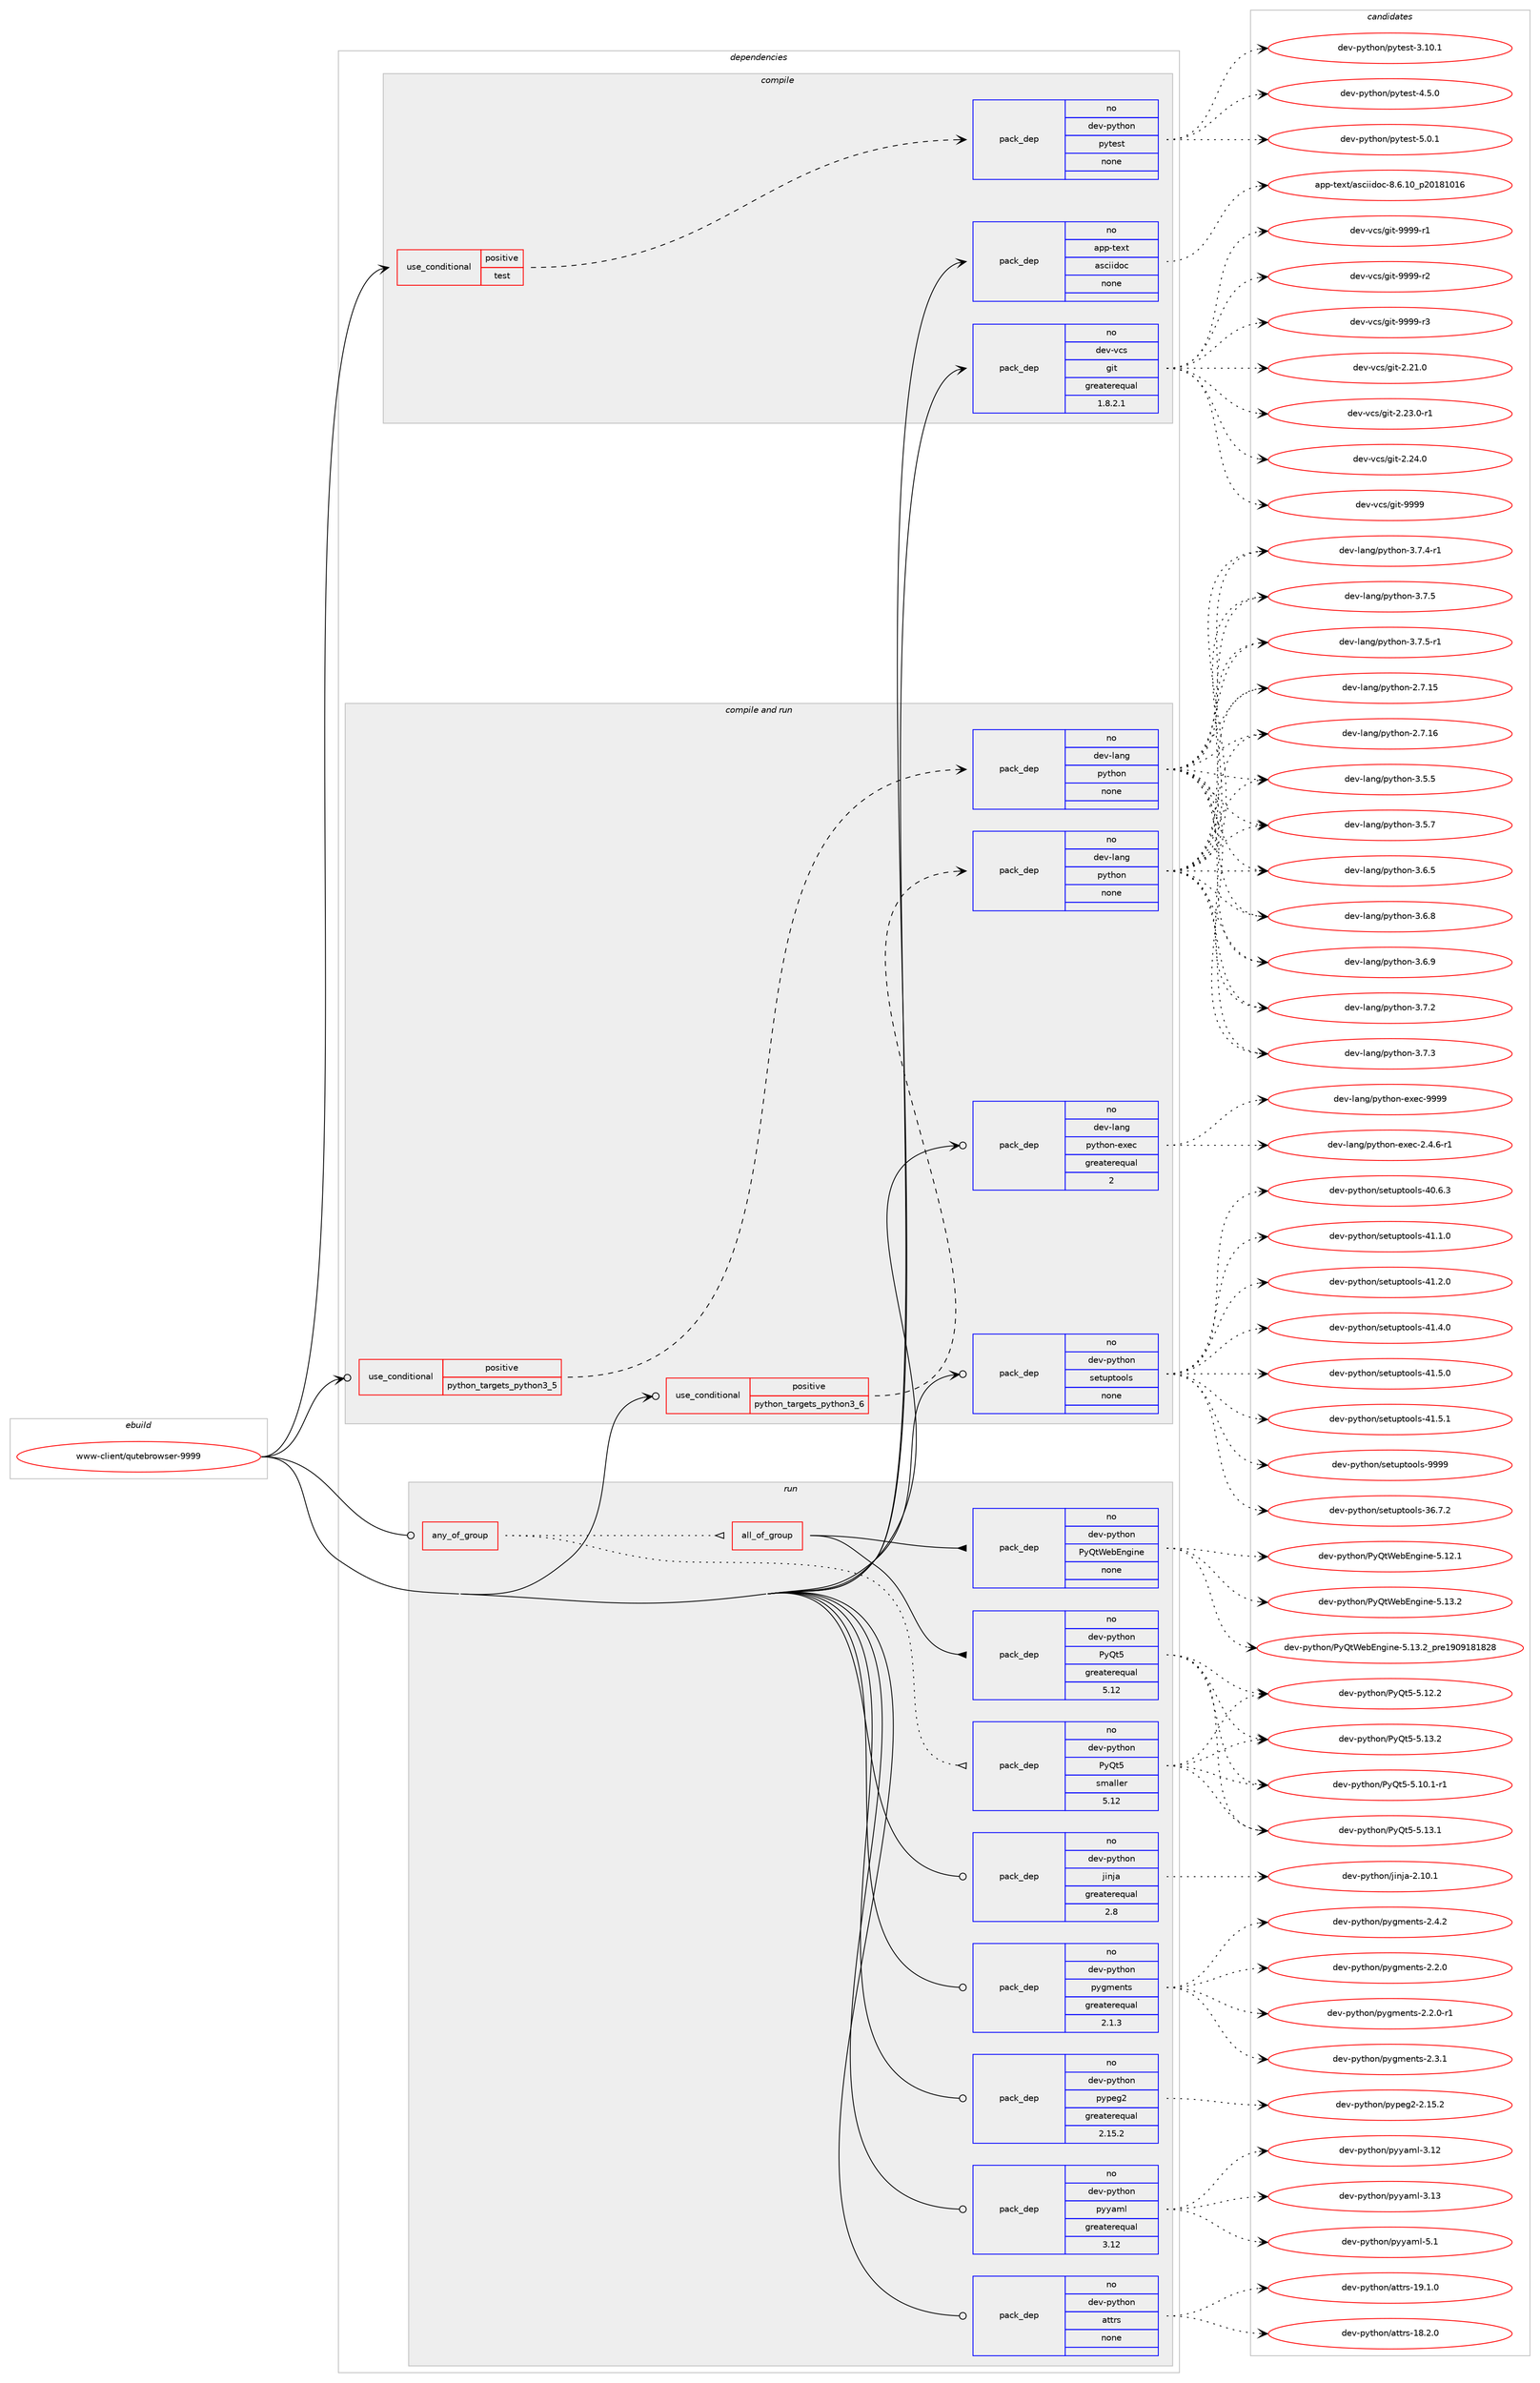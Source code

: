 digraph prolog {

# *************
# Graph options
# *************

newrank=true;
concentrate=true;
compound=true;
graph [rankdir=LR,fontname=Helvetica,fontsize=10,ranksep=1.5];#, ranksep=2.5, nodesep=0.2];
edge  [arrowhead=vee];
node  [fontname=Helvetica,fontsize=10];

# **********
# The ebuild
# **********

subgraph cluster_leftcol {
color=gray;
rank=same;
label=<<i>ebuild</i>>;
id [label="www-client/qutebrowser-9999", color=red, width=4, href="../www-client/qutebrowser-9999.svg"];
}

# ****************
# The dependencies
# ****************

subgraph cluster_midcol {
color=gray;
label=<<i>dependencies</i>>;
subgraph cluster_compile {
fillcolor="#eeeeee";
style=filled;
label=<<i>compile</i>>;
subgraph cond217691 {
dependency908437 [label=<<TABLE BORDER="0" CELLBORDER="1" CELLSPACING="0" CELLPADDING="4"><TR><TD ROWSPAN="3" CELLPADDING="10">use_conditional</TD></TR><TR><TD>positive</TD></TR><TR><TD>test</TD></TR></TABLE>>, shape=none, color=red];
subgraph pack674386 {
dependency908438 [label=<<TABLE BORDER="0" CELLBORDER="1" CELLSPACING="0" CELLPADDING="4" WIDTH="220"><TR><TD ROWSPAN="6" CELLPADDING="30">pack_dep</TD></TR><TR><TD WIDTH="110">no</TD></TR><TR><TD>dev-python</TD></TR><TR><TD>pytest</TD></TR><TR><TD>none</TD></TR><TR><TD></TD></TR></TABLE>>, shape=none, color=blue];
}
dependency908437:e -> dependency908438:w [weight=20,style="dashed",arrowhead="vee"];
}
id:e -> dependency908437:w [weight=20,style="solid",arrowhead="vee"];
subgraph pack674387 {
dependency908439 [label=<<TABLE BORDER="0" CELLBORDER="1" CELLSPACING="0" CELLPADDING="4" WIDTH="220"><TR><TD ROWSPAN="6" CELLPADDING="30">pack_dep</TD></TR><TR><TD WIDTH="110">no</TD></TR><TR><TD>app-text</TD></TR><TR><TD>asciidoc</TD></TR><TR><TD>none</TD></TR><TR><TD></TD></TR></TABLE>>, shape=none, color=blue];
}
id:e -> dependency908439:w [weight=20,style="solid",arrowhead="vee"];
subgraph pack674388 {
dependency908440 [label=<<TABLE BORDER="0" CELLBORDER="1" CELLSPACING="0" CELLPADDING="4" WIDTH="220"><TR><TD ROWSPAN="6" CELLPADDING="30">pack_dep</TD></TR><TR><TD WIDTH="110">no</TD></TR><TR><TD>dev-vcs</TD></TR><TR><TD>git</TD></TR><TR><TD>greaterequal</TD></TR><TR><TD>1.8.2.1</TD></TR></TABLE>>, shape=none, color=blue];
}
id:e -> dependency908440:w [weight=20,style="solid",arrowhead="vee"];
}
subgraph cluster_compileandrun {
fillcolor="#eeeeee";
style=filled;
label=<<i>compile and run</i>>;
subgraph cond217692 {
dependency908441 [label=<<TABLE BORDER="0" CELLBORDER="1" CELLSPACING="0" CELLPADDING="4"><TR><TD ROWSPAN="3" CELLPADDING="10">use_conditional</TD></TR><TR><TD>positive</TD></TR><TR><TD>python_targets_python3_5</TD></TR></TABLE>>, shape=none, color=red];
subgraph pack674389 {
dependency908442 [label=<<TABLE BORDER="0" CELLBORDER="1" CELLSPACING="0" CELLPADDING="4" WIDTH="220"><TR><TD ROWSPAN="6" CELLPADDING="30">pack_dep</TD></TR><TR><TD WIDTH="110">no</TD></TR><TR><TD>dev-lang</TD></TR><TR><TD>python</TD></TR><TR><TD>none</TD></TR><TR><TD></TD></TR></TABLE>>, shape=none, color=blue];
}
dependency908441:e -> dependency908442:w [weight=20,style="dashed",arrowhead="vee"];
}
id:e -> dependency908441:w [weight=20,style="solid",arrowhead="odotvee"];
subgraph cond217693 {
dependency908443 [label=<<TABLE BORDER="0" CELLBORDER="1" CELLSPACING="0" CELLPADDING="4"><TR><TD ROWSPAN="3" CELLPADDING="10">use_conditional</TD></TR><TR><TD>positive</TD></TR><TR><TD>python_targets_python3_6</TD></TR></TABLE>>, shape=none, color=red];
subgraph pack674390 {
dependency908444 [label=<<TABLE BORDER="0" CELLBORDER="1" CELLSPACING="0" CELLPADDING="4" WIDTH="220"><TR><TD ROWSPAN="6" CELLPADDING="30">pack_dep</TD></TR><TR><TD WIDTH="110">no</TD></TR><TR><TD>dev-lang</TD></TR><TR><TD>python</TD></TR><TR><TD>none</TD></TR><TR><TD></TD></TR></TABLE>>, shape=none, color=blue];
}
dependency908443:e -> dependency908444:w [weight=20,style="dashed",arrowhead="vee"];
}
id:e -> dependency908443:w [weight=20,style="solid",arrowhead="odotvee"];
subgraph pack674391 {
dependency908445 [label=<<TABLE BORDER="0" CELLBORDER="1" CELLSPACING="0" CELLPADDING="4" WIDTH="220"><TR><TD ROWSPAN="6" CELLPADDING="30">pack_dep</TD></TR><TR><TD WIDTH="110">no</TD></TR><TR><TD>dev-lang</TD></TR><TR><TD>python-exec</TD></TR><TR><TD>greaterequal</TD></TR><TR><TD>2</TD></TR></TABLE>>, shape=none, color=blue];
}
id:e -> dependency908445:w [weight=20,style="solid",arrowhead="odotvee"];
subgraph pack674392 {
dependency908446 [label=<<TABLE BORDER="0" CELLBORDER="1" CELLSPACING="0" CELLPADDING="4" WIDTH="220"><TR><TD ROWSPAN="6" CELLPADDING="30">pack_dep</TD></TR><TR><TD WIDTH="110">no</TD></TR><TR><TD>dev-python</TD></TR><TR><TD>setuptools</TD></TR><TR><TD>none</TD></TR><TR><TD></TD></TR></TABLE>>, shape=none, color=blue];
}
id:e -> dependency908446:w [weight=20,style="solid",arrowhead="odotvee"];
}
subgraph cluster_run {
fillcolor="#eeeeee";
style=filled;
label=<<i>run</i>>;
subgraph any15782 {
dependency908447 [label=<<TABLE BORDER="0" CELLBORDER="1" CELLSPACING="0" CELLPADDING="4"><TR><TD CELLPADDING="10">any_of_group</TD></TR></TABLE>>, shape=none, color=red];subgraph all581 {
dependency908448 [label=<<TABLE BORDER="0" CELLBORDER="1" CELLSPACING="0" CELLPADDING="4"><TR><TD CELLPADDING="10">all_of_group</TD></TR></TABLE>>, shape=none, color=red];subgraph pack674393 {
dependency908449 [label=<<TABLE BORDER="0" CELLBORDER="1" CELLSPACING="0" CELLPADDING="4" WIDTH="220"><TR><TD ROWSPAN="6" CELLPADDING="30">pack_dep</TD></TR><TR><TD WIDTH="110">no</TD></TR><TR><TD>dev-python</TD></TR><TR><TD>PyQt5</TD></TR><TR><TD>greaterequal</TD></TR><TR><TD>5.12</TD></TR></TABLE>>, shape=none, color=blue];
}
dependency908448:e -> dependency908449:w [weight=20,style="solid",arrowhead="inv"];
subgraph pack674394 {
dependency908450 [label=<<TABLE BORDER="0" CELLBORDER="1" CELLSPACING="0" CELLPADDING="4" WIDTH="220"><TR><TD ROWSPAN="6" CELLPADDING="30">pack_dep</TD></TR><TR><TD WIDTH="110">no</TD></TR><TR><TD>dev-python</TD></TR><TR><TD>PyQtWebEngine</TD></TR><TR><TD>none</TD></TR><TR><TD></TD></TR></TABLE>>, shape=none, color=blue];
}
dependency908448:e -> dependency908450:w [weight=20,style="solid",arrowhead="inv"];
}
dependency908447:e -> dependency908448:w [weight=20,style="dotted",arrowhead="oinv"];
subgraph pack674395 {
dependency908451 [label=<<TABLE BORDER="0" CELLBORDER="1" CELLSPACING="0" CELLPADDING="4" WIDTH="220"><TR><TD ROWSPAN="6" CELLPADDING="30">pack_dep</TD></TR><TR><TD WIDTH="110">no</TD></TR><TR><TD>dev-python</TD></TR><TR><TD>PyQt5</TD></TR><TR><TD>smaller</TD></TR><TR><TD>5.12</TD></TR></TABLE>>, shape=none, color=blue];
}
dependency908447:e -> dependency908451:w [weight=20,style="dotted",arrowhead="oinv"];
}
id:e -> dependency908447:w [weight=20,style="solid",arrowhead="odot"];
subgraph pack674396 {
dependency908452 [label=<<TABLE BORDER="0" CELLBORDER="1" CELLSPACING="0" CELLPADDING="4" WIDTH="220"><TR><TD ROWSPAN="6" CELLPADDING="30">pack_dep</TD></TR><TR><TD WIDTH="110">no</TD></TR><TR><TD>dev-python</TD></TR><TR><TD>attrs</TD></TR><TR><TD>none</TD></TR><TR><TD></TD></TR></TABLE>>, shape=none, color=blue];
}
id:e -> dependency908452:w [weight=20,style="solid",arrowhead="odot"];
subgraph pack674397 {
dependency908453 [label=<<TABLE BORDER="0" CELLBORDER="1" CELLSPACING="0" CELLPADDING="4" WIDTH="220"><TR><TD ROWSPAN="6" CELLPADDING="30">pack_dep</TD></TR><TR><TD WIDTH="110">no</TD></TR><TR><TD>dev-python</TD></TR><TR><TD>jinja</TD></TR><TR><TD>greaterequal</TD></TR><TR><TD>2.8</TD></TR></TABLE>>, shape=none, color=blue];
}
id:e -> dependency908453:w [weight=20,style="solid",arrowhead="odot"];
subgraph pack674398 {
dependency908454 [label=<<TABLE BORDER="0" CELLBORDER="1" CELLSPACING="0" CELLPADDING="4" WIDTH="220"><TR><TD ROWSPAN="6" CELLPADDING="30">pack_dep</TD></TR><TR><TD WIDTH="110">no</TD></TR><TR><TD>dev-python</TD></TR><TR><TD>pygments</TD></TR><TR><TD>greaterequal</TD></TR><TR><TD>2.1.3</TD></TR></TABLE>>, shape=none, color=blue];
}
id:e -> dependency908454:w [weight=20,style="solid",arrowhead="odot"];
subgraph pack674399 {
dependency908455 [label=<<TABLE BORDER="0" CELLBORDER="1" CELLSPACING="0" CELLPADDING="4" WIDTH="220"><TR><TD ROWSPAN="6" CELLPADDING="30">pack_dep</TD></TR><TR><TD WIDTH="110">no</TD></TR><TR><TD>dev-python</TD></TR><TR><TD>pypeg2</TD></TR><TR><TD>greaterequal</TD></TR><TR><TD>2.15.2</TD></TR></TABLE>>, shape=none, color=blue];
}
id:e -> dependency908455:w [weight=20,style="solid",arrowhead="odot"];
subgraph pack674400 {
dependency908456 [label=<<TABLE BORDER="0" CELLBORDER="1" CELLSPACING="0" CELLPADDING="4" WIDTH="220"><TR><TD ROWSPAN="6" CELLPADDING="30">pack_dep</TD></TR><TR><TD WIDTH="110">no</TD></TR><TR><TD>dev-python</TD></TR><TR><TD>pyyaml</TD></TR><TR><TD>greaterequal</TD></TR><TR><TD>3.12</TD></TR></TABLE>>, shape=none, color=blue];
}
id:e -> dependency908456:w [weight=20,style="solid",arrowhead="odot"];
}
}

# **************
# The candidates
# **************

subgraph cluster_choices {
rank=same;
color=gray;
label=<<i>candidates</i>>;

subgraph choice674386 {
color=black;
nodesep=1;
choice100101118451121211161041111104711212111610111511645514649484649 [label="dev-python/pytest-3.10.1", color=red, width=4,href="../dev-python/pytest-3.10.1.svg"];
choice1001011184511212111610411111047112121116101115116455246534648 [label="dev-python/pytest-4.5.0", color=red, width=4,href="../dev-python/pytest-4.5.0.svg"];
choice1001011184511212111610411111047112121116101115116455346484649 [label="dev-python/pytest-5.0.1", color=red, width=4,href="../dev-python/pytest-5.0.1.svg"];
dependency908438:e -> choice100101118451121211161041111104711212111610111511645514649484649:w [style=dotted,weight="100"];
dependency908438:e -> choice1001011184511212111610411111047112121116101115116455246534648:w [style=dotted,weight="100"];
dependency908438:e -> choice1001011184511212111610411111047112121116101115116455346484649:w [style=dotted,weight="100"];
}
subgraph choice674387 {
color=black;
nodesep=1;
choice97112112451161011201164797115991051051001119945564654464948951125048495649484954 [label="app-text/asciidoc-8.6.10_p20181016", color=red, width=4,href="../app-text/asciidoc-8.6.10_p20181016.svg"];
dependency908439:e -> choice97112112451161011201164797115991051051001119945564654464948951125048495649484954:w [style=dotted,weight="100"];
}
subgraph choice674388 {
color=black;
nodesep=1;
choice10010111845118991154710310511645504650494648 [label="dev-vcs/git-2.21.0", color=red, width=4,href="../dev-vcs/git-2.21.0.svg"];
choice100101118451189911547103105116455046505146484511449 [label="dev-vcs/git-2.23.0-r1", color=red, width=4,href="../dev-vcs/git-2.23.0-r1.svg"];
choice10010111845118991154710310511645504650524648 [label="dev-vcs/git-2.24.0", color=red, width=4,href="../dev-vcs/git-2.24.0.svg"];
choice1001011184511899115471031051164557575757 [label="dev-vcs/git-9999", color=red, width=4,href="../dev-vcs/git-9999.svg"];
choice10010111845118991154710310511645575757574511449 [label="dev-vcs/git-9999-r1", color=red, width=4,href="../dev-vcs/git-9999-r1.svg"];
choice10010111845118991154710310511645575757574511450 [label="dev-vcs/git-9999-r2", color=red, width=4,href="../dev-vcs/git-9999-r2.svg"];
choice10010111845118991154710310511645575757574511451 [label="dev-vcs/git-9999-r3", color=red, width=4,href="../dev-vcs/git-9999-r3.svg"];
dependency908440:e -> choice10010111845118991154710310511645504650494648:w [style=dotted,weight="100"];
dependency908440:e -> choice100101118451189911547103105116455046505146484511449:w [style=dotted,weight="100"];
dependency908440:e -> choice10010111845118991154710310511645504650524648:w [style=dotted,weight="100"];
dependency908440:e -> choice1001011184511899115471031051164557575757:w [style=dotted,weight="100"];
dependency908440:e -> choice10010111845118991154710310511645575757574511449:w [style=dotted,weight="100"];
dependency908440:e -> choice10010111845118991154710310511645575757574511450:w [style=dotted,weight="100"];
dependency908440:e -> choice10010111845118991154710310511645575757574511451:w [style=dotted,weight="100"];
}
subgraph choice674389 {
color=black;
nodesep=1;
choice10010111845108971101034711212111610411111045504655464953 [label="dev-lang/python-2.7.15", color=red, width=4,href="../dev-lang/python-2.7.15.svg"];
choice10010111845108971101034711212111610411111045504655464954 [label="dev-lang/python-2.7.16", color=red, width=4,href="../dev-lang/python-2.7.16.svg"];
choice100101118451089711010347112121116104111110455146534653 [label="dev-lang/python-3.5.5", color=red, width=4,href="../dev-lang/python-3.5.5.svg"];
choice100101118451089711010347112121116104111110455146534655 [label="dev-lang/python-3.5.7", color=red, width=4,href="../dev-lang/python-3.5.7.svg"];
choice100101118451089711010347112121116104111110455146544653 [label="dev-lang/python-3.6.5", color=red, width=4,href="../dev-lang/python-3.6.5.svg"];
choice100101118451089711010347112121116104111110455146544656 [label="dev-lang/python-3.6.8", color=red, width=4,href="../dev-lang/python-3.6.8.svg"];
choice100101118451089711010347112121116104111110455146544657 [label="dev-lang/python-3.6.9", color=red, width=4,href="../dev-lang/python-3.6.9.svg"];
choice100101118451089711010347112121116104111110455146554650 [label="dev-lang/python-3.7.2", color=red, width=4,href="../dev-lang/python-3.7.2.svg"];
choice100101118451089711010347112121116104111110455146554651 [label="dev-lang/python-3.7.3", color=red, width=4,href="../dev-lang/python-3.7.3.svg"];
choice1001011184510897110103471121211161041111104551465546524511449 [label="dev-lang/python-3.7.4-r1", color=red, width=4,href="../dev-lang/python-3.7.4-r1.svg"];
choice100101118451089711010347112121116104111110455146554653 [label="dev-lang/python-3.7.5", color=red, width=4,href="../dev-lang/python-3.7.5.svg"];
choice1001011184510897110103471121211161041111104551465546534511449 [label="dev-lang/python-3.7.5-r1", color=red, width=4,href="../dev-lang/python-3.7.5-r1.svg"];
dependency908442:e -> choice10010111845108971101034711212111610411111045504655464953:w [style=dotted,weight="100"];
dependency908442:e -> choice10010111845108971101034711212111610411111045504655464954:w [style=dotted,weight="100"];
dependency908442:e -> choice100101118451089711010347112121116104111110455146534653:w [style=dotted,weight="100"];
dependency908442:e -> choice100101118451089711010347112121116104111110455146534655:w [style=dotted,weight="100"];
dependency908442:e -> choice100101118451089711010347112121116104111110455146544653:w [style=dotted,weight="100"];
dependency908442:e -> choice100101118451089711010347112121116104111110455146544656:w [style=dotted,weight="100"];
dependency908442:e -> choice100101118451089711010347112121116104111110455146544657:w [style=dotted,weight="100"];
dependency908442:e -> choice100101118451089711010347112121116104111110455146554650:w [style=dotted,weight="100"];
dependency908442:e -> choice100101118451089711010347112121116104111110455146554651:w [style=dotted,weight="100"];
dependency908442:e -> choice1001011184510897110103471121211161041111104551465546524511449:w [style=dotted,weight="100"];
dependency908442:e -> choice100101118451089711010347112121116104111110455146554653:w [style=dotted,weight="100"];
dependency908442:e -> choice1001011184510897110103471121211161041111104551465546534511449:w [style=dotted,weight="100"];
}
subgraph choice674390 {
color=black;
nodesep=1;
choice10010111845108971101034711212111610411111045504655464953 [label="dev-lang/python-2.7.15", color=red, width=4,href="../dev-lang/python-2.7.15.svg"];
choice10010111845108971101034711212111610411111045504655464954 [label="dev-lang/python-2.7.16", color=red, width=4,href="../dev-lang/python-2.7.16.svg"];
choice100101118451089711010347112121116104111110455146534653 [label="dev-lang/python-3.5.5", color=red, width=4,href="../dev-lang/python-3.5.5.svg"];
choice100101118451089711010347112121116104111110455146534655 [label="dev-lang/python-3.5.7", color=red, width=4,href="../dev-lang/python-3.5.7.svg"];
choice100101118451089711010347112121116104111110455146544653 [label="dev-lang/python-3.6.5", color=red, width=4,href="../dev-lang/python-3.6.5.svg"];
choice100101118451089711010347112121116104111110455146544656 [label="dev-lang/python-3.6.8", color=red, width=4,href="../dev-lang/python-3.6.8.svg"];
choice100101118451089711010347112121116104111110455146544657 [label="dev-lang/python-3.6.9", color=red, width=4,href="../dev-lang/python-3.6.9.svg"];
choice100101118451089711010347112121116104111110455146554650 [label="dev-lang/python-3.7.2", color=red, width=4,href="../dev-lang/python-3.7.2.svg"];
choice100101118451089711010347112121116104111110455146554651 [label="dev-lang/python-3.7.3", color=red, width=4,href="../dev-lang/python-3.7.3.svg"];
choice1001011184510897110103471121211161041111104551465546524511449 [label="dev-lang/python-3.7.4-r1", color=red, width=4,href="../dev-lang/python-3.7.4-r1.svg"];
choice100101118451089711010347112121116104111110455146554653 [label="dev-lang/python-3.7.5", color=red, width=4,href="../dev-lang/python-3.7.5.svg"];
choice1001011184510897110103471121211161041111104551465546534511449 [label="dev-lang/python-3.7.5-r1", color=red, width=4,href="../dev-lang/python-3.7.5-r1.svg"];
dependency908444:e -> choice10010111845108971101034711212111610411111045504655464953:w [style=dotted,weight="100"];
dependency908444:e -> choice10010111845108971101034711212111610411111045504655464954:w [style=dotted,weight="100"];
dependency908444:e -> choice100101118451089711010347112121116104111110455146534653:w [style=dotted,weight="100"];
dependency908444:e -> choice100101118451089711010347112121116104111110455146534655:w [style=dotted,weight="100"];
dependency908444:e -> choice100101118451089711010347112121116104111110455146544653:w [style=dotted,weight="100"];
dependency908444:e -> choice100101118451089711010347112121116104111110455146544656:w [style=dotted,weight="100"];
dependency908444:e -> choice100101118451089711010347112121116104111110455146544657:w [style=dotted,weight="100"];
dependency908444:e -> choice100101118451089711010347112121116104111110455146554650:w [style=dotted,weight="100"];
dependency908444:e -> choice100101118451089711010347112121116104111110455146554651:w [style=dotted,weight="100"];
dependency908444:e -> choice1001011184510897110103471121211161041111104551465546524511449:w [style=dotted,weight="100"];
dependency908444:e -> choice100101118451089711010347112121116104111110455146554653:w [style=dotted,weight="100"];
dependency908444:e -> choice1001011184510897110103471121211161041111104551465546534511449:w [style=dotted,weight="100"];
}
subgraph choice674391 {
color=black;
nodesep=1;
choice10010111845108971101034711212111610411111045101120101994550465246544511449 [label="dev-lang/python-exec-2.4.6-r1", color=red, width=4,href="../dev-lang/python-exec-2.4.6-r1.svg"];
choice10010111845108971101034711212111610411111045101120101994557575757 [label="dev-lang/python-exec-9999", color=red, width=4,href="../dev-lang/python-exec-9999.svg"];
dependency908445:e -> choice10010111845108971101034711212111610411111045101120101994550465246544511449:w [style=dotted,weight="100"];
dependency908445:e -> choice10010111845108971101034711212111610411111045101120101994557575757:w [style=dotted,weight="100"];
}
subgraph choice674392 {
color=black;
nodesep=1;
choice100101118451121211161041111104711510111611711211611111110811545515446554650 [label="dev-python/setuptools-36.7.2", color=red, width=4,href="../dev-python/setuptools-36.7.2.svg"];
choice100101118451121211161041111104711510111611711211611111110811545524846544651 [label="dev-python/setuptools-40.6.3", color=red, width=4,href="../dev-python/setuptools-40.6.3.svg"];
choice100101118451121211161041111104711510111611711211611111110811545524946494648 [label="dev-python/setuptools-41.1.0", color=red, width=4,href="../dev-python/setuptools-41.1.0.svg"];
choice100101118451121211161041111104711510111611711211611111110811545524946504648 [label="dev-python/setuptools-41.2.0", color=red, width=4,href="../dev-python/setuptools-41.2.0.svg"];
choice100101118451121211161041111104711510111611711211611111110811545524946524648 [label="dev-python/setuptools-41.4.0", color=red, width=4,href="../dev-python/setuptools-41.4.0.svg"];
choice100101118451121211161041111104711510111611711211611111110811545524946534648 [label="dev-python/setuptools-41.5.0", color=red, width=4,href="../dev-python/setuptools-41.5.0.svg"];
choice100101118451121211161041111104711510111611711211611111110811545524946534649 [label="dev-python/setuptools-41.5.1", color=red, width=4,href="../dev-python/setuptools-41.5.1.svg"];
choice10010111845112121116104111110471151011161171121161111111081154557575757 [label="dev-python/setuptools-9999", color=red, width=4,href="../dev-python/setuptools-9999.svg"];
dependency908446:e -> choice100101118451121211161041111104711510111611711211611111110811545515446554650:w [style=dotted,weight="100"];
dependency908446:e -> choice100101118451121211161041111104711510111611711211611111110811545524846544651:w [style=dotted,weight="100"];
dependency908446:e -> choice100101118451121211161041111104711510111611711211611111110811545524946494648:w [style=dotted,weight="100"];
dependency908446:e -> choice100101118451121211161041111104711510111611711211611111110811545524946504648:w [style=dotted,weight="100"];
dependency908446:e -> choice100101118451121211161041111104711510111611711211611111110811545524946524648:w [style=dotted,weight="100"];
dependency908446:e -> choice100101118451121211161041111104711510111611711211611111110811545524946534648:w [style=dotted,weight="100"];
dependency908446:e -> choice100101118451121211161041111104711510111611711211611111110811545524946534649:w [style=dotted,weight="100"];
dependency908446:e -> choice10010111845112121116104111110471151011161171121161111111081154557575757:w [style=dotted,weight="100"];
}
subgraph choice674393 {
color=black;
nodesep=1;
choice1001011184511212111610411111047801218111653455346494846494511449 [label="dev-python/PyQt5-5.10.1-r1", color=red, width=4,href="../dev-python/PyQt5-5.10.1-r1.svg"];
choice100101118451121211161041111104780121811165345534649504650 [label="dev-python/PyQt5-5.12.2", color=red, width=4,href="../dev-python/PyQt5-5.12.2.svg"];
choice100101118451121211161041111104780121811165345534649514649 [label="dev-python/PyQt5-5.13.1", color=red, width=4,href="../dev-python/PyQt5-5.13.1.svg"];
choice100101118451121211161041111104780121811165345534649514650 [label="dev-python/PyQt5-5.13.2", color=red, width=4,href="../dev-python/PyQt5-5.13.2.svg"];
dependency908449:e -> choice1001011184511212111610411111047801218111653455346494846494511449:w [style=dotted,weight="100"];
dependency908449:e -> choice100101118451121211161041111104780121811165345534649504650:w [style=dotted,weight="100"];
dependency908449:e -> choice100101118451121211161041111104780121811165345534649514649:w [style=dotted,weight="100"];
dependency908449:e -> choice100101118451121211161041111104780121811165345534649514650:w [style=dotted,weight="100"];
}
subgraph choice674394 {
color=black;
nodesep=1;
choice1001011184511212111610411111047801218111687101986911010310511010145534649504649 [label="dev-python/PyQtWebEngine-5.12.1", color=red, width=4,href="../dev-python/PyQtWebEngine-5.12.1.svg"];
choice1001011184511212111610411111047801218111687101986911010310511010145534649514650 [label="dev-python/PyQtWebEngine-5.13.2", color=red, width=4,href="../dev-python/PyQtWebEngine-5.13.2.svg"];
choice10010111845112121116104111110478012181116871019869110103105110101455346495146509511211410149574857495649565056 [label="dev-python/PyQtWebEngine-5.13.2_pre1909181828", color=red, width=4,href="../dev-python/PyQtWebEngine-5.13.2_pre1909181828.svg"];
dependency908450:e -> choice1001011184511212111610411111047801218111687101986911010310511010145534649504649:w [style=dotted,weight="100"];
dependency908450:e -> choice1001011184511212111610411111047801218111687101986911010310511010145534649514650:w [style=dotted,weight="100"];
dependency908450:e -> choice10010111845112121116104111110478012181116871019869110103105110101455346495146509511211410149574857495649565056:w [style=dotted,weight="100"];
}
subgraph choice674395 {
color=black;
nodesep=1;
choice1001011184511212111610411111047801218111653455346494846494511449 [label="dev-python/PyQt5-5.10.1-r1", color=red, width=4,href="../dev-python/PyQt5-5.10.1-r1.svg"];
choice100101118451121211161041111104780121811165345534649504650 [label="dev-python/PyQt5-5.12.2", color=red, width=4,href="../dev-python/PyQt5-5.12.2.svg"];
choice100101118451121211161041111104780121811165345534649514649 [label="dev-python/PyQt5-5.13.1", color=red, width=4,href="../dev-python/PyQt5-5.13.1.svg"];
choice100101118451121211161041111104780121811165345534649514650 [label="dev-python/PyQt5-5.13.2", color=red, width=4,href="../dev-python/PyQt5-5.13.2.svg"];
dependency908451:e -> choice1001011184511212111610411111047801218111653455346494846494511449:w [style=dotted,weight="100"];
dependency908451:e -> choice100101118451121211161041111104780121811165345534649504650:w [style=dotted,weight="100"];
dependency908451:e -> choice100101118451121211161041111104780121811165345534649514649:w [style=dotted,weight="100"];
dependency908451:e -> choice100101118451121211161041111104780121811165345534649514650:w [style=dotted,weight="100"];
}
subgraph choice674396 {
color=black;
nodesep=1;
choice10010111845112121116104111110479711611611411545495646504648 [label="dev-python/attrs-18.2.0", color=red, width=4,href="../dev-python/attrs-18.2.0.svg"];
choice10010111845112121116104111110479711611611411545495746494648 [label="dev-python/attrs-19.1.0", color=red, width=4,href="../dev-python/attrs-19.1.0.svg"];
dependency908452:e -> choice10010111845112121116104111110479711611611411545495646504648:w [style=dotted,weight="100"];
dependency908452:e -> choice10010111845112121116104111110479711611611411545495746494648:w [style=dotted,weight="100"];
}
subgraph choice674397 {
color=black;
nodesep=1;
choice10010111845112121116104111110471061051101069745504649484649 [label="dev-python/jinja-2.10.1", color=red, width=4,href="../dev-python/jinja-2.10.1.svg"];
dependency908453:e -> choice10010111845112121116104111110471061051101069745504649484649:w [style=dotted,weight="100"];
}
subgraph choice674398 {
color=black;
nodesep=1;
choice1001011184511212111610411111047112121103109101110116115455046504648 [label="dev-python/pygments-2.2.0", color=red, width=4,href="../dev-python/pygments-2.2.0.svg"];
choice10010111845112121116104111110471121211031091011101161154550465046484511449 [label="dev-python/pygments-2.2.0-r1", color=red, width=4,href="../dev-python/pygments-2.2.0-r1.svg"];
choice1001011184511212111610411111047112121103109101110116115455046514649 [label="dev-python/pygments-2.3.1", color=red, width=4,href="../dev-python/pygments-2.3.1.svg"];
choice1001011184511212111610411111047112121103109101110116115455046524650 [label="dev-python/pygments-2.4.2", color=red, width=4,href="../dev-python/pygments-2.4.2.svg"];
dependency908454:e -> choice1001011184511212111610411111047112121103109101110116115455046504648:w [style=dotted,weight="100"];
dependency908454:e -> choice10010111845112121116104111110471121211031091011101161154550465046484511449:w [style=dotted,weight="100"];
dependency908454:e -> choice1001011184511212111610411111047112121103109101110116115455046514649:w [style=dotted,weight="100"];
dependency908454:e -> choice1001011184511212111610411111047112121103109101110116115455046524650:w [style=dotted,weight="100"];
}
subgraph choice674399 {
color=black;
nodesep=1;
choice10010111845112121116104111110471121211121011035045504649534650 [label="dev-python/pypeg2-2.15.2", color=red, width=4,href="../dev-python/pypeg2-2.15.2.svg"];
dependency908455:e -> choice10010111845112121116104111110471121211121011035045504649534650:w [style=dotted,weight="100"];
}
subgraph choice674400 {
color=black;
nodesep=1;
choice1001011184511212111610411111047112121121971091084551464950 [label="dev-python/pyyaml-3.12", color=red, width=4,href="../dev-python/pyyaml-3.12.svg"];
choice1001011184511212111610411111047112121121971091084551464951 [label="dev-python/pyyaml-3.13", color=red, width=4,href="../dev-python/pyyaml-3.13.svg"];
choice10010111845112121116104111110471121211219710910845534649 [label="dev-python/pyyaml-5.1", color=red, width=4,href="../dev-python/pyyaml-5.1.svg"];
dependency908456:e -> choice1001011184511212111610411111047112121121971091084551464950:w [style=dotted,weight="100"];
dependency908456:e -> choice1001011184511212111610411111047112121121971091084551464951:w [style=dotted,weight="100"];
dependency908456:e -> choice10010111845112121116104111110471121211219710910845534649:w [style=dotted,weight="100"];
}
}

}
